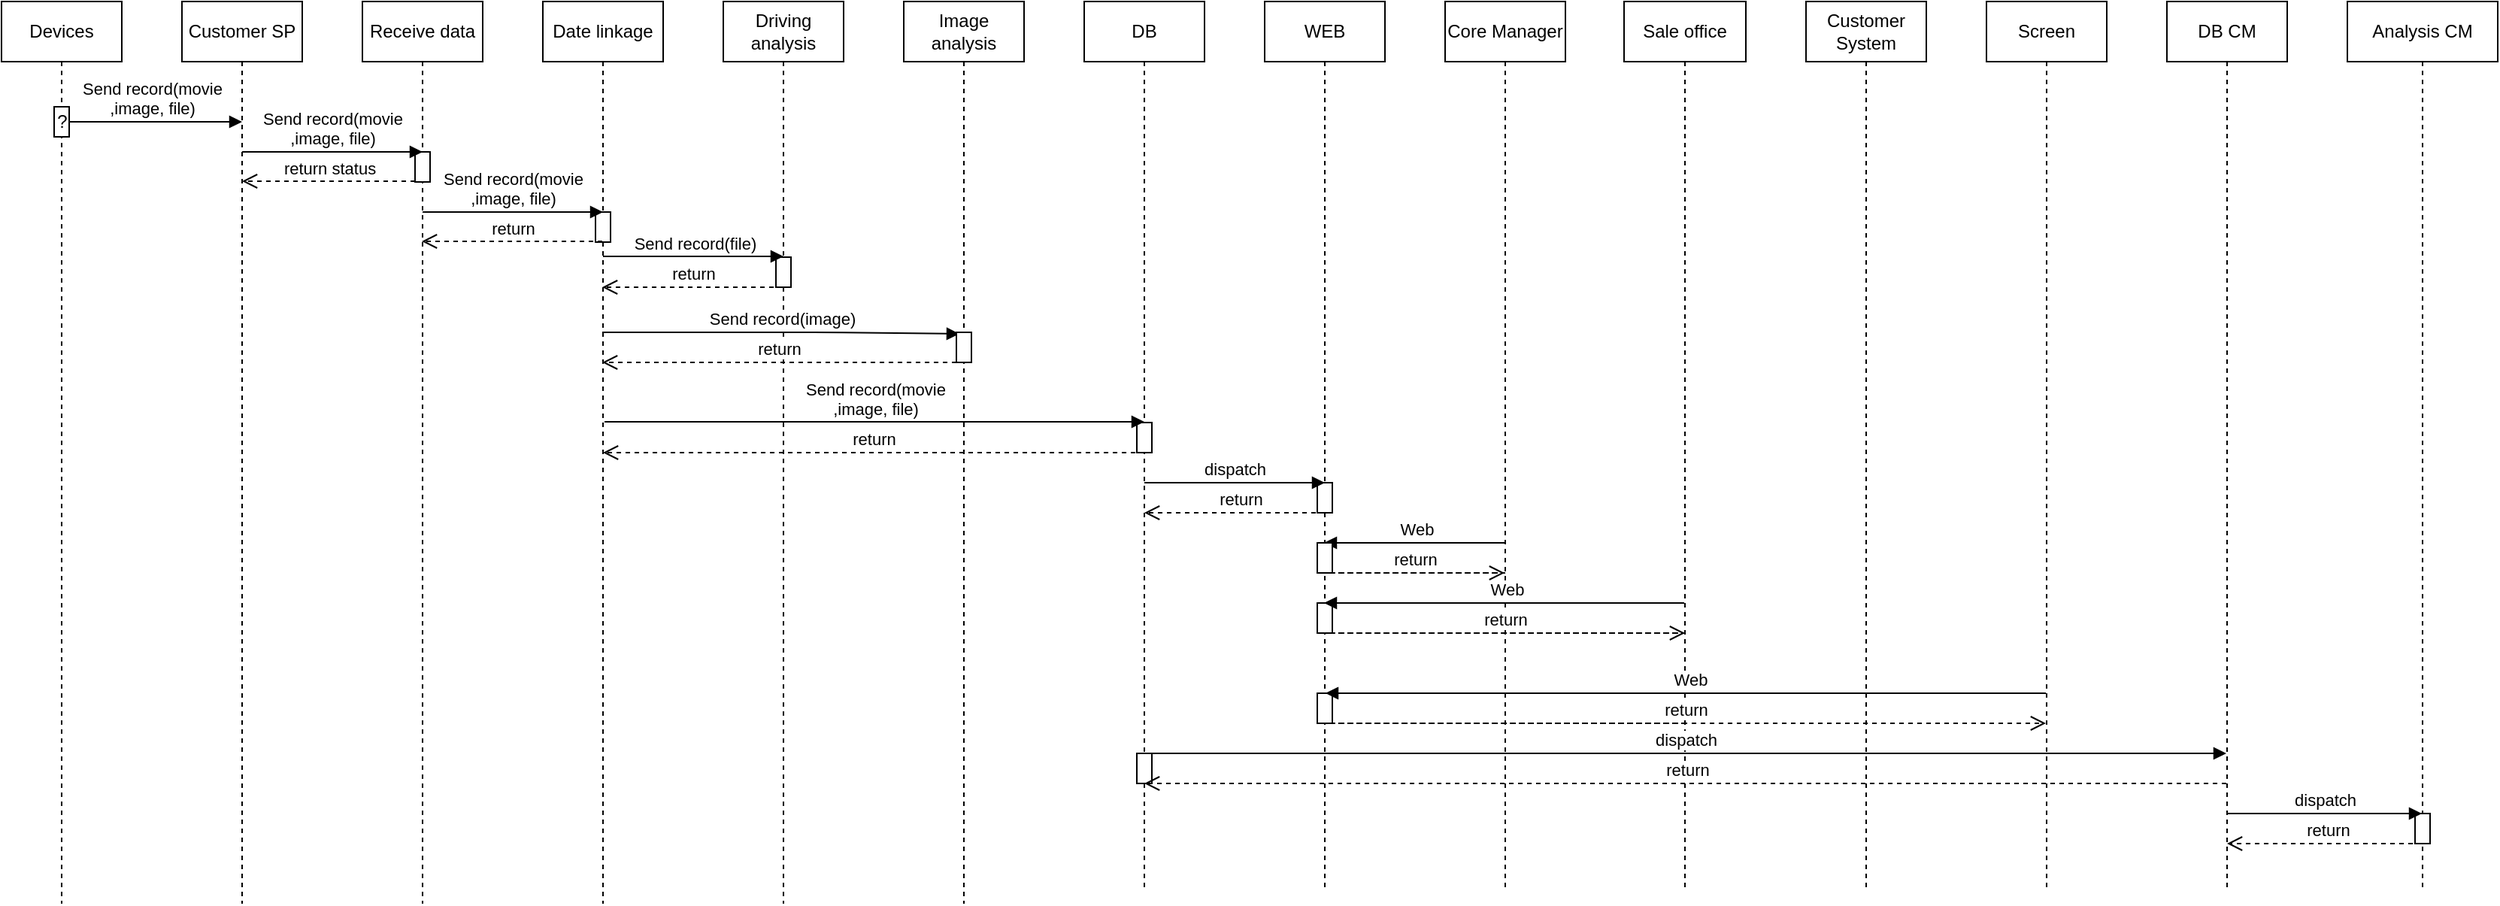 <mxfile version="10.7.5" type="github"><diagram name="Page-1" id="e7e014a7-5840-1c2e-5031-d8a46d1fe8dd"><mxGraphModel dx="1394" dy="764" grid="1" gridSize="10" guides="1" tooltips="1" connect="1" arrows="1" fold="1" page="1" pageScale="1" pageWidth="1169" pageHeight="826" background="#ffffff" math="0" shadow="0"><root><mxCell id="0"/><mxCell id="1" parent="0"/><mxCell id="JrEr8z9qq3h3gED3sxpI-64" value="Devices" style="shape=umlLifeline;perimeter=lifelinePerimeter;whiteSpace=wrap;html=1;container=1;collapsible=0;recursiveResize=0;outlineConnect=0;" vertex="1" parent="1"><mxGeometry x="40" y="80" width="80" height="600" as="geometry"/></mxCell><mxCell id="JrEr8z9qq3h3gED3sxpI-67" value="Customer SP" style="shape=umlLifeline;perimeter=lifelinePerimeter;whiteSpace=wrap;html=1;container=1;collapsible=0;recursiveResize=0;outlineConnect=0;" vertex="1" parent="1"><mxGeometry x="160" y="80" width="80" height="600" as="geometry"/></mxCell><mxCell id="JrEr8z9qq3h3gED3sxpI-68" value="Receive data" style="shape=umlLifeline;perimeter=lifelinePerimeter;whiteSpace=wrap;html=1;container=1;collapsible=0;recursiveResize=0;outlineConnect=0;" vertex="1" parent="1"><mxGeometry x="280" y="80" width="80" height="600" as="geometry"/></mxCell><mxCell id="JrEr8z9qq3h3gED3sxpI-146" value="" style="html=1;points=[];perimeter=orthogonalPerimeter;" vertex="1" parent="JrEr8z9qq3h3gED3sxpI-68"><mxGeometry x="35" y="100" width="10" height="20" as="geometry"/></mxCell><mxCell id="JrEr8z9qq3h3gED3sxpI-69" value="Date linkage" style="shape=umlLifeline;perimeter=lifelinePerimeter;whiteSpace=wrap;html=1;container=1;collapsible=0;recursiveResize=0;outlineConnect=0;" vertex="1" parent="1"><mxGeometry x="400" y="80" width="80" height="600" as="geometry"/></mxCell><mxCell id="JrEr8z9qq3h3gED3sxpI-147" value="" style="html=1;points=[];perimeter=orthogonalPerimeter;" vertex="1" parent="JrEr8z9qq3h3gED3sxpI-69"><mxGeometry x="35" y="140" width="10" height="20" as="geometry"/></mxCell><mxCell id="JrEr8z9qq3h3gED3sxpI-70" value="Driving analysis" style="shape=umlLifeline;perimeter=lifelinePerimeter;whiteSpace=wrap;html=1;container=1;collapsible=0;recursiveResize=0;outlineConnect=0;" vertex="1" parent="1"><mxGeometry x="520" y="80" width="80" height="600" as="geometry"/></mxCell><mxCell id="JrEr8z9qq3h3gED3sxpI-148" value="" style="html=1;points=[];perimeter=orthogonalPerimeter;" vertex="1" parent="JrEr8z9qq3h3gED3sxpI-70"><mxGeometry x="35" y="170" width="10" height="20" as="geometry"/></mxCell><mxCell id="JrEr8z9qq3h3gED3sxpI-71" value="Image analysis" style="shape=umlLifeline;perimeter=lifelinePerimeter;whiteSpace=wrap;html=1;container=1;collapsible=0;recursiveResize=0;outlineConnect=0;" vertex="1" parent="1"><mxGeometry x="640" y="80" width="80" height="600" as="geometry"/></mxCell><mxCell id="JrEr8z9qq3h3gED3sxpI-72" value="DB" style="shape=umlLifeline;perimeter=lifelinePerimeter;whiteSpace=wrap;html=1;container=1;collapsible=0;recursiveResize=0;outlineConnect=0;" vertex="1" parent="1"><mxGeometry x="760" y="80" width="80" height="590" as="geometry"/></mxCell><mxCell id="JrEr8z9qq3h3gED3sxpI-159" value="" style="html=1;points=[];perimeter=orthogonalPerimeter;" vertex="1" parent="JrEr8z9qq3h3gED3sxpI-72"><mxGeometry x="35" y="280" width="10" height="20" as="geometry"/></mxCell><mxCell id="JrEr8z9qq3h3gED3sxpI-164" value="" style="html=1;points=[];perimeter=orthogonalPerimeter;" vertex="1" parent="JrEr8z9qq3h3gED3sxpI-72"><mxGeometry x="35" y="500" width="10" height="20" as="geometry"/></mxCell><mxCell id="JrEr8z9qq3h3gED3sxpI-73" value="WEB" style="shape=umlLifeline;perimeter=lifelinePerimeter;whiteSpace=wrap;html=1;container=1;collapsible=0;recursiveResize=0;outlineConnect=0;" vertex="1" parent="1"><mxGeometry x="880" y="80" width="80" height="590" as="geometry"/></mxCell><mxCell id="JrEr8z9qq3h3gED3sxpI-160" value="" style="html=1;points=[];perimeter=orthogonalPerimeter;" vertex="1" parent="JrEr8z9qq3h3gED3sxpI-73"><mxGeometry x="35" y="320" width="10" height="20" as="geometry"/></mxCell><mxCell id="JrEr8z9qq3h3gED3sxpI-162" value="" style="html=1;points=[];perimeter=orthogonalPerimeter;" vertex="1" parent="JrEr8z9qq3h3gED3sxpI-73"><mxGeometry x="35" y="400" width="10" height="20" as="geometry"/></mxCell><mxCell id="JrEr8z9qq3h3gED3sxpI-163" value="" style="html=1;points=[];perimeter=orthogonalPerimeter;" vertex="1" parent="JrEr8z9qq3h3gED3sxpI-73"><mxGeometry x="35" y="460" width="10" height="20" as="geometry"/></mxCell><mxCell id="JrEr8z9qq3h3gED3sxpI-87" value="return" style="html=1;verticalAlign=bottom;endArrow=open;dashed=1;endSize=8;" edge="1" parent="1"><mxGeometry relative="1" as="geometry"><mxPoint x="439.5" y="239.5" as="sourcePoint"/><mxPoint x="319.5" y="239.5" as="targetPoint"/><Array as="points"><mxPoint x="390" y="239.5"/></Array></mxGeometry></mxCell><mxCell id="JrEr8z9qq3h3gED3sxpI-88" value="return" style="html=1;verticalAlign=bottom;endArrow=open;dashed=1;endSize=8;" edge="1" parent="1"><mxGeometry relative="1" as="geometry"><mxPoint x="559.5" y="270" as="sourcePoint"/><mxPoint x="439.5" y="270" as="targetPoint"/><Array as="points"><mxPoint x="520" y="270"/></Array></mxGeometry></mxCell><mxCell id="JrEr8z9qq3h3gED3sxpI-91" value="Send record(movie&lt;br&gt;,image, file)" style="html=1;verticalAlign=bottom;endArrow=block;" edge="1" parent="1" source="JrEr8z9qq3h3gED3sxpI-64"><mxGeometry width="80" relative="1" as="geometry"><mxPoint x="90" y="200" as="sourcePoint"/><mxPoint x="200" y="160" as="targetPoint"/><Array as="points"/></mxGeometry></mxCell><mxCell id="JrEr8z9qq3h3gED3sxpI-92" value="Send record(movie&lt;br&gt;,image, file)" style="html=1;verticalAlign=bottom;endArrow=block;exitX=0.5;exitY=0.182;exitDx=0;exitDy=0;exitPerimeter=0;" edge="1" parent="1"><mxGeometry width="80" relative="1" as="geometry"><mxPoint x="200" y="180" as="sourcePoint"/><mxPoint x="320" y="180" as="targetPoint"/><Array as="points"><mxPoint x="250" y="180"/></Array></mxGeometry></mxCell><mxCell id="JrEr8z9qq3h3gED3sxpI-93" value="Send record(movie&lt;br&gt;,image, file)" style="html=1;verticalAlign=bottom;endArrow=block;" edge="1" parent="1"><mxGeometry width="80" relative="1" as="geometry"><mxPoint x="320" y="220" as="sourcePoint"/><mxPoint x="440" y="220" as="targetPoint"/></mxGeometry></mxCell><mxCell id="JrEr8z9qq3h3gED3sxpI-94" value="Send record(file)" style="html=1;verticalAlign=bottom;endArrow=block;" edge="1" parent="1"><mxGeometry x="-0.004" width="80" relative="1" as="geometry"><mxPoint x="440" y="249.5" as="sourcePoint"/><mxPoint x="560" y="249.5" as="targetPoint"/><mxPoint x="1" as="offset"/></mxGeometry></mxCell><mxCell id="JrEr8z9qq3h3gED3sxpI-96" value="Send record(image)" style="html=1;verticalAlign=bottom;endArrow=block;entryX=0.2;entryY=0.05;entryDx=0;entryDy=0;entryPerimeter=0;" edge="1" parent="1" target="JrEr8z9qq3h3gED3sxpI-157"><mxGeometry width="80" relative="1" as="geometry"><mxPoint x="439.5" y="300" as="sourcePoint"/><mxPoint x="679.5" y="300" as="targetPoint"/><Array as="points"><mxPoint x="590" y="300"/></Array></mxGeometry></mxCell><mxCell id="JrEr8z9qq3h3gED3sxpI-97" value="return" style="html=1;verticalAlign=bottom;endArrow=open;dashed=1;endSize=8;" edge="1" parent="1" source="JrEr8z9qq3h3gED3sxpI-157"><mxGeometry relative="1" as="geometry"><mxPoint x="679.5" y="320" as="sourcePoint"/><mxPoint x="439.5" y="320" as="targetPoint"/><Array as="points"/></mxGeometry></mxCell><mxCell id="JrEr8z9qq3h3gED3sxpI-102" value="Core Manager" style="shape=umlLifeline;perimeter=lifelinePerimeter;whiteSpace=wrap;html=1;container=1;collapsible=0;recursiveResize=0;outlineConnect=0;" vertex="1" parent="1"><mxGeometry x="1000" y="80" width="80" height="590" as="geometry"/></mxCell><mxCell id="JrEr8z9qq3h3gED3sxpI-103" value="Sale office" style="shape=umlLifeline;perimeter=lifelinePerimeter;whiteSpace=wrap;html=1;container=1;collapsible=0;recursiveResize=0;outlineConnect=0;" vertex="1" parent="1"><mxGeometry x="1119" y="80" width="81" height="590" as="geometry"/></mxCell><mxCell id="JrEr8z9qq3h3gED3sxpI-104" value="Customer System" style="shape=umlLifeline;perimeter=lifelinePerimeter;whiteSpace=wrap;html=1;container=1;collapsible=0;recursiveResize=0;outlineConnect=0;" vertex="1" parent="1"><mxGeometry x="1240" y="80" width="80" height="590" as="geometry"/></mxCell><mxCell id="JrEr8z9qq3h3gED3sxpI-105" value="Send record(movie&lt;br&gt;,image, file)" style="html=1;verticalAlign=bottom;endArrow=block;" edge="1" parent="1"><mxGeometry width="80" relative="1" as="geometry"><mxPoint x="441" y="359.5" as="sourcePoint"/><mxPoint x="800" y="359.5" as="targetPoint"/><Array as="points"><mxPoint x="790.5" y="359.5"/></Array></mxGeometry></mxCell><mxCell id="JrEr8z9qq3h3gED3sxpI-106" value="return" style="html=1;verticalAlign=bottom;endArrow=open;dashed=1;endSize=8;" edge="1" parent="1"><mxGeometry relative="1" as="geometry"><mxPoint x="800" y="380" as="sourcePoint"/><mxPoint x="440" y="380" as="targetPoint"/><Array as="points"><mxPoint x="750.5" y="380"/><mxPoint x="560.5" y="380"/></Array></mxGeometry></mxCell><mxCell id="JrEr8z9qq3h3gED3sxpI-109" value="dispatch" style="html=1;verticalAlign=bottom;endArrow=block;" edge="1" parent="1"><mxGeometry width="80" relative="1" as="geometry"><mxPoint x="800" y="400" as="sourcePoint"/><mxPoint x="920" y="400" as="targetPoint"/><Array as="points"><mxPoint x="830" y="400"/></Array></mxGeometry></mxCell><mxCell id="JrEr8z9qq3h3gED3sxpI-110" value="return" style="html=1;verticalAlign=bottom;endArrow=open;dashed=1;endSize=8;" edge="1" parent="1"><mxGeometry x="0.279" y="-19" relative="1" as="geometry"><mxPoint x="920" y="420" as="sourcePoint"/><mxPoint x="800" y="420" as="targetPoint"/><Array as="points"><mxPoint x="850.5" y="420"/></Array><mxPoint x="20" y="19" as="offset"/></mxGeometry></mxCell><mxCell id="JrEr8z9qq3h3gED3sxpI-112" value="return" style="html=1;verticalAlign=bottom;endArrow=open;dashed=1;endSize=8;" edge="1" parent="1"><mxGeometry x="-0.499" relative="1" as="geometry"><mxPoint x="1040" y="460" as="sourcePoint"/><mxPoint x="1039.5" y="460" as="targetPoint"/><Array as="points"><mxPoint x="920" y="460"/></Array><mxPoint as="offset"/></mxGeometry></mxCell><mxCell id="JrEr8z9qq3h3gED3sxpI-121" value="Screen" style="shape=umlLifeline;perimeter=lifelinePerimeter;whiteSpace=wrap;html=1;container=1;collapsible=0;recursiveResize=0;outlineConnect=0;" vertex="1" parent="1"><mxGeometry x="1360" y="80" width="80" height="590" as="geometry"/></mxCell><mxCell id="JrEr8z9qq3h3gED3sxpI-124" value="DB CM" style="shape=umlLifeline;perimeter=lifelinePerimeter;whiteSpace=wrap;html=1;container=1;collapsible=0;recursiveResize=0;outlineConnect=0;" vertex="1" parent="1"><mxGeometry x="1480" y="80" width="80" height="590" as="geometry"/></mxCell><mxCell id="JrEr8z9qq3h3gED3sxpI-128" value="Analysis CM" style="shape=umlLifeline;perimeter=lifelinePerimeter;whiteSpace=wrap;html=1;container=1;collapsible=0;recursiveResize=0;outlineConnect=0;" vertex="1" parent="1"><mxGeometry x="1600" y="80" width="100" height="590" as="geometry"/></mxCell><mxCell id="JrEr8z9qq3h3gED3sxpI-165" value="" style="html=1;points=[];perimeter=orthogonalPerimeter;" vertex="1" parent="JrEr8z9qq3h3gED3sxpI-128"><mxGeometry x="45" y="540" width="10" height="20" as="geometry"/></mxCell><mxCell id="JrEr8z9qq3h3gED3sxpI-133" value="Web" style="html=1;verticalAlign=bottom;endArrow=block;" edge="1" parent="1"><mxGeometry x="-0.008" width="80" relative="1" as="geometry"><mxPoint x="1039.5" y="440" as="sourcePoint"/><mxPoint x="919.5" y="440" as="targetPoint"/><Array as="points"><mxPoint x="1000" y="440"/></Array><mxPoint x="1" as="offset"/></mxGeometry></mxCell><mxCell id="JrEr8z9qq3h3gED3sxpI-134" value="Web" style="html=1;verticalAlign=bottom;endArrow=block;" edge="1" parent="1"><mxGeometry x="-0.008" width="80" relative="1" as="geometry"><mxPoint x="1159" y="480" as="sourcePoint"/><mxPoint x="919.5" y="480" as="targetPoint"/><Array as="points"><mxPoint x="1000" y="480"/></Array><mxPoint x="1" as="offset"/></mxGeometry></mxCell><mxCell id="JrEr8z9qq3h3gED3sxpI-136" value="return" style="html=1;verticalAlign=bottom;endArrow=open;dashed=1;endSize=8;" edge="1" parent="1"><mxGeometry x="-0.499" relative="1" as="geometry"><mxPoint x="1160" y="500" as="sourcePoint"/><mxPoint x="1159.5" y="500" as="targetPoint"/><Array as="points"><mxPoint x="920" y="500"/></Array><mxPoint as="offset"/></mxGeometry></mxCell><mxCell id="JrEr8z9qq3h3gED3sxpI-137" value="Web" style="html=1;verticalAlign=bottom;endArrow=block;" edge="1" parent="1" source="JrEr8z9qq3h3gED3sxpI-121"><mxGeometry x="-0.008" width="80" relative="1" as="geometry"><mxPoint x="1160" y="540" as="sourcePoint"/><mxPoint x="920.5" y="540" as="targetPoint"/><Array as="points"><mxPoint x="1001" y="540"/></Array><mxPoint x="1" as="offset"/></mxGeometry></mxCell><mxCell id="JrEr8z9qq3h3gED3sxpI-138" value="return" style="html=1;verticalAlign=bottom;endArrow=open;dashed=1;endSize=8;" edge="1" parent="1" target="JrEr8z9qq3h3gED3sxpI-121"><mxGeometry x="0.334" relative="1" as="geometry"><mxPoint x="1160" y="560" as="sourcePoint"/><mxPoint x="1159.5" y="560" as="targetPoint"/><Array as="points"><mxPoint x="920" y="560"/></Array><mxPoint as="offset"/></mxGeometry></mxCell><mxCell id="JrEr8z9qq3h3gED3sxpI-140" value="dispatch" style="html=1;verticalAlign=bottom;endArrow=block;" edge="1" parent="1" target="JrEr8z9qq3h3gED3sxpI-124"><mxGeometry width="80" relative="1" as="geometry"><mxPoint x="800" y="580" as="sourcePoint"/><mxPoint x="920" y="580" as="targetPoint"/><Array as="points"><mxPoint x="830" y="580"/><mxPoint x="880" y="580"/></Array></mxGeometry></mxCell><mxCell id="JrEr8z9qq3h3gED3sxpI-142" value="return" style="html=1;verticalAlign=bottom;endArrow=open;dashed=1;endSize=8;" edge="1" parent="1" source="JrEr8z9qq3h3gED3sxpI-124"><mxGeometry x="0.86" y="-309" relative="1" as="geometry"><mxPoint x="920" y="600" as="sourcePoint"/><mxPoint x="800" y="600" as="targetPoint"/><Array as="points"><mxPoint x="850.5" y="600"/></Array><mxPoint x="310" y="309" as="offset"/></mxGeometry></mxCell><mxCell id="JrEr8z9qq3h3gED3sxpI-143" value="dispatch" style="html=1;verticalAlign=bottom;endArrow=block;" edge="1" parent="1" target="JrEr8z9qq3h3gED3sxpI-128"><mxGeometry width="80" relative="1" as="geometry"><mxPoint x="1520" y="620" as="sourcePoint"/><mxPoint x="1640" y="620" as="targetPoint"/><Array as="points"><mxPoint x="1550" y="620"/><mxPoint x="1600" y="620"/></Array></mxGeometry></mxCell><mxCell id="JrEr8z9qq3h3gED3sxpI-144" value="return" style="html=1;verticalAlign=bottom;endArrow=open;dashed=1;endSize=8;" edge="1" parent="1" source="JrEr8z9qq3h3gED3sxpI-128"><mxGeometry x="0.279" y="-19" relative="1" as="geometry"><mxPoint x="1640" y="640" as="sourcePoint"/><mxPoint x="1520" y="640" as="targetPoint"/><Array as="points"><mxPoint x="1570.5" y="640"/></Array><mxPoint x="20" y="19" as="offset"/></mxGeometry></mxCell><mxCell id="JrEr8z9qq3h3gED3sxpI-145" value="?" style="html=1;points=[];perimeter=orthogonalPerimeter;" vertex="1" parent="1"><mxGeometry x="75" y="150" width="10" height="20" as="geometry"/></mxCell><mxCell id="JrEr8z9qq3h3gED3sxpI-154" value="return status" style="html=1;verticalAlign=bottom;endArrow=open;dashed=1;endSize=8;" edge="1" parent="1" source="JrEr8z9qq3h3gED3sxpI-146"><mxGeometry relative="1" as="geometry"><mxPoint x="320" y="199.5" as="sourcePoint"/><mxPoint x="200" y="199.5" as="targetPoint"/><Array as="points"><mxPoint x="270.5" y="199.5"/></Array></mxGeometry></mxCell><mxCell id="JrEr8z9qq3h3gED3sxpI-157" value="" style="html=1;points=[];perimeter=orthogonalPerimeter;" vertex="1" parent="1"><mxGeometry x="675" y="300" width="10" height="20" as="geometry"/></mxCell><mxCell id="JrEr8z9qq3h3gED3sxpI-161" value="" style="html=1;points=[];perimeter=orthogonalPerimeter;" vertex="1" parent="1"><mxGeometry x="915" y="440" width="10" height="20" as="geometry"/></mxCell></root></mxGraphModel></diagram></mxfile>